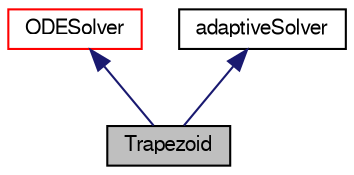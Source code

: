 digraph "Trapezoid"
{
  bgcolor="transparent";
  edge [fontname="FreeSans",fontsize="10",labelfontname="FreeSans",labelfontsize="10"];
  node [fontname="FreeSans",fontsize="10",shape=record];
  Node3 [label="Trapezoid",height=0.2,width=0.4,color="black", fillcolor="grey75", style="filled", fontcolor="black"];
  Node4 -> Node3 [dir="back",color="midnightblue",fontsize="10",style="solid",fontname="FreeSans"];
  Node4 [label="ODESolver",height=0.2,width=0.4,color="red",URL="$a25554.html",tooltip="Abstract base-class for ODE system solvers. "];
  Node16 -> Node3 [dir="back",color="midnightblue",fontsize="10",style="solid",fontname="FreeSans"];
  Node16 [label="adaptiveSolver",height=0.2,width=0.4,color="black",URL="$a25546.html"];
}
